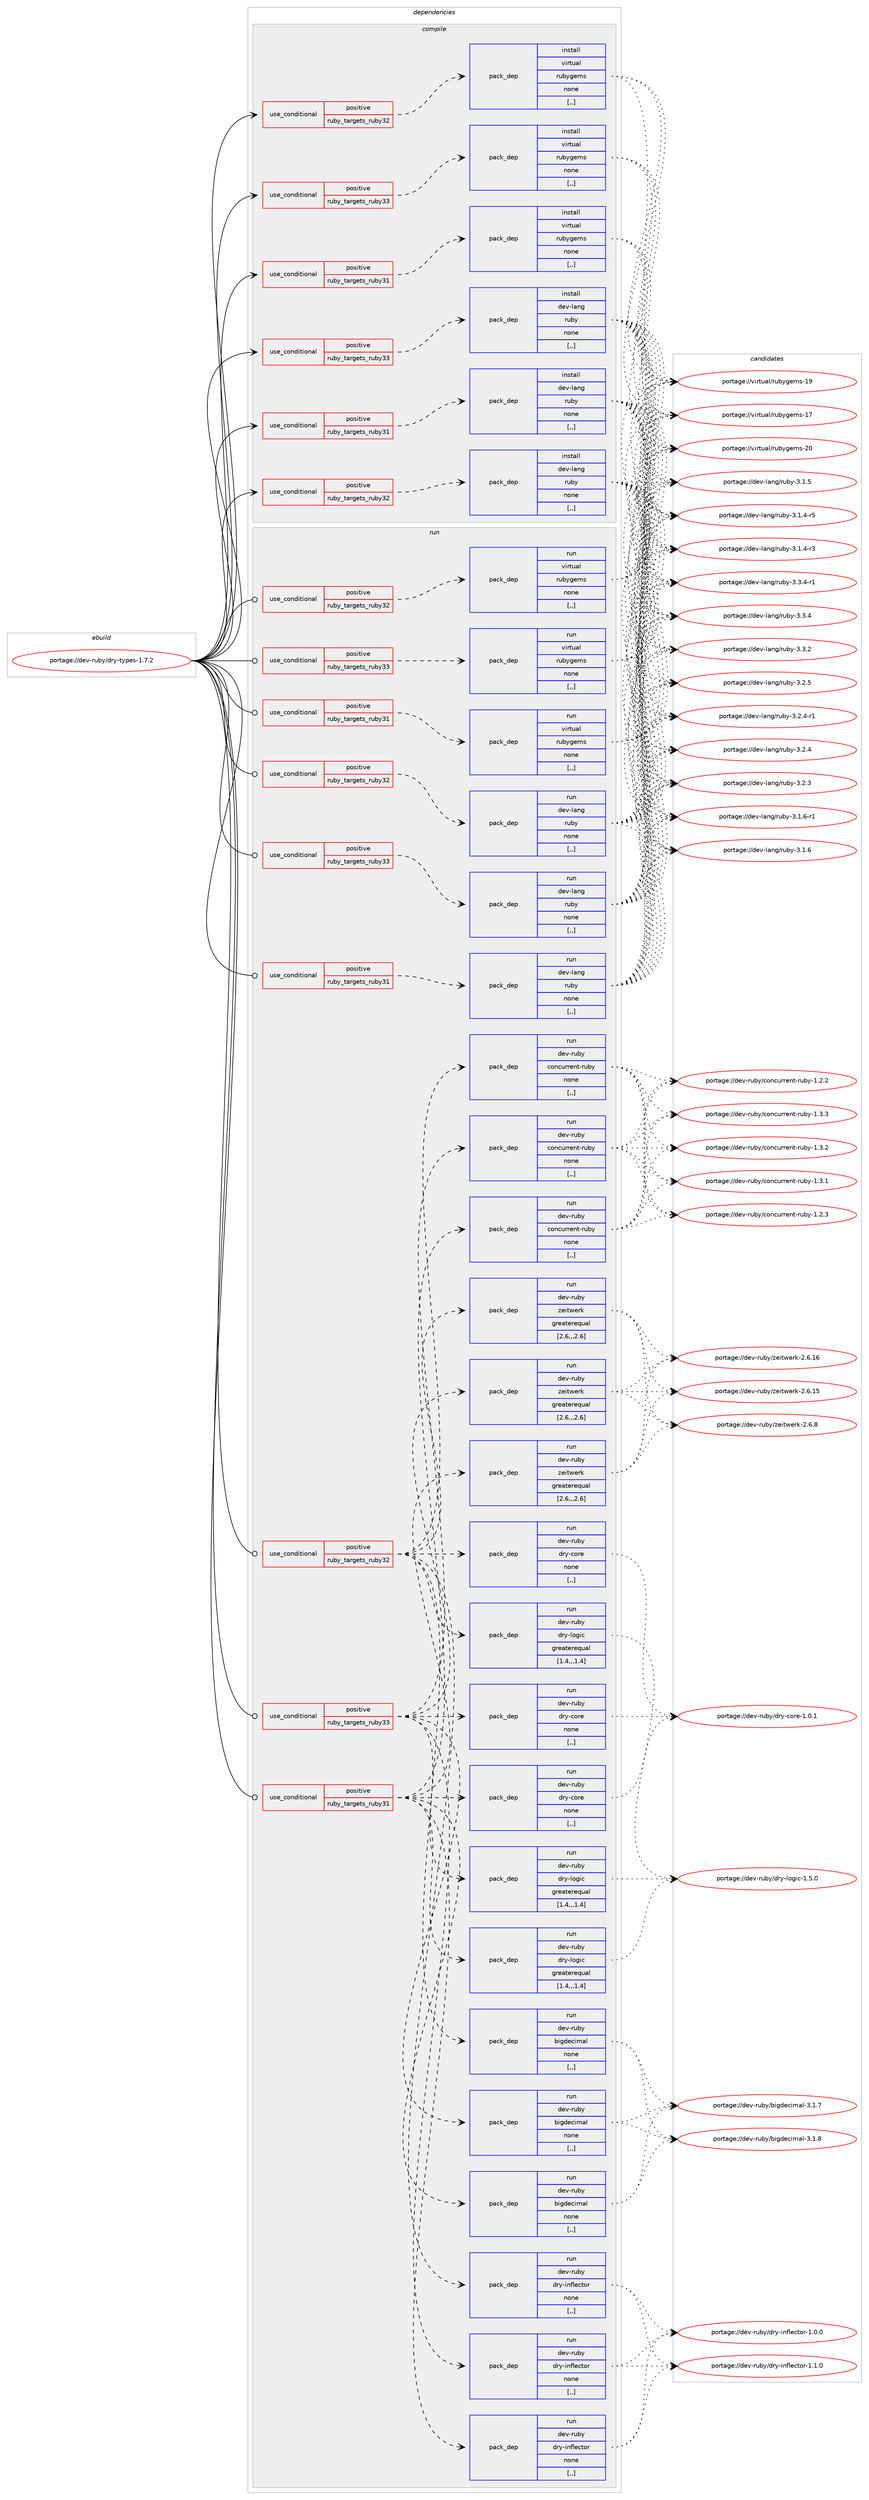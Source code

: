 digraph prolog {

# *************
# Graph options
# *************

newrank=true;
concentrate=true;
compound=true;
graph [rankdir=LR,fontname=Helvetica,fontsize=10,ranksep=1.5];#, ranksep=2.5, nodesep=0.2];
edge  [arrowhead=vee];
node  [fontname=Helvetica,fontsize=10];

# **********
# The ebuild
# **********

subgraph cluster_leftcol {
color=gray;
label=<<i>ebuild</i>>;
id [label="portage://dev-ruby/dry-types-1.7.2", color=red, width=4, href="../dev-ruby/dry-types-1.7.2.svg"];
}

# ****************
# The dependencies
# ****************

subgraph cluster_midcol {
color=gray;
label=<<i>dependencies</i>>;
subgraph cluster_compile {
fillcolor="#eeeeee";
style=filled;
label=<<i>compile</i>>;
subgraph cond46933 {
dependency182001 [label=<<TABLE BORDER="0" CELLBORDER="1" CELLSPACING="0" CELLPADDING="4"><TR><TD ROWSPAN="3" CELLPADDING="10">use_conditional</TD></TR><TR><TD>positive</TD></TR><TR><TD>ruby_targets_ruby31</TD></TR></TABLE>>, shape=none, color=red];
subgraph pack133771 {
dependency182002 [label=<<TABLE BORDER="0" CELLBORDER="1" CELLSPACING="0" CELLPADDING="4" WIDTH="220"><TR><TD ROWSPAN="6" CELLPADDING="30">pack_dep</TD></TR><TR><TD WIDTH="110">install</TD></TR><TR><TD>dev-lang</TD></TR><TR><TD>ruby</TD></TR><TR><TD>none</TD></TR><TR><TD>[,,]</TD></TR></TABLE>>, shape=none, color=blue];
}
dependency182001:e -> dependency182002:w [weight=20,style="dashed",arrowhead="vee"];
}
id:e -> dependency182001:w [weight=20,style="solid",arrowhead="vee"];
subgraph cond46934 {
dependency182003 [label=<<TABLE BORDER="0" CELLBORDER="1" CELLSPACING="0" CELLPADDING="4"><TR><TD ROWSPAN="3" CELLPADDING="10">use_conditional</TD></TR><TR><TD>positive</TD></TR><TR><TD>ruby_targets_ruby31</TD></TR></TABLE>>, shape=none, color=red];
subgraph pack133772 {
dependency182004 [label=<<TABLE BORDER="0" CELLBORDER="1" CELLSPACING="0" CELLPADDING="4" WIDTH="220"><TR><TD ROWSPAN="6" CELLPADDING="30">pack_dep</TD></TR><TR><TD WIDTH="110">install</TD></TR><TR><TD>virtual</TD></TR><TR><TD>rubygems</TD></TR><TR><TD>none</TD></TR><TR><TD>[,,]</TD></TR></TABLE>>, shape=none, color=blue];
}
dependency182003:e -> dependency182004:w [weight=20,style="dashed",arrowhead="vee"];
}
id:e -> dependency182003:w [weight=20,style="solid",arrowhead="vee"];
subgraph cond46935 {
dependency182005 [label=<<TABLE BORDER="0" CELLBORDER="1" CELLSPACING="0" CELLPADDING="4"><TR><TD ROWSPAN="3" CELLPADDING="10">use_conditional</TD></TR><TR><TD>positive</TD></TR><TR><TD>ruby_targets_ruby32</TD></TR></TABLE>>, shape=none, color=red];
subgraph pack133773 {
dependency182006 [label=<<TABLE BORDER="0" CELLBORDER="1" CELLSPACING="0" CELLPADDING="4" WIDTH="220"><TR><TD ROWSPAN="6" CELLPADDING="30">pack_dep</TD></TR><TR><TD WIDTH="110">install</TD></TR><TR><TD>dev-lang</TD></TR><TR><TD>ruby</TD></TR><TR><TD>none</TD></TR><TR><TD>[,,]</TD></TR></TABLE>>, shape=none, color=blue];
}
dependency182005:e -> dependency182006:w [weight=20,style="dashed",arrowhead="vee"];
}
id:e -> dependency182005:w [weight=20,style="solid",arrowhead="vee"];
subgraph cond46936 {
dependency182007 [label=<<TABLE BORDER="0" CELLBORDER="1" CELLSPACING="0" CELLPADDING="4"><TR><TD ROWSPAN="3" CELLPADDING="10">use_conditional</TD></TR><TR><TD>positive</TD></TR><TR><TD>ruby_targets_ruby32</TD></TR></TABLE>>, shape=none, color=red];
subgraph pack133774 {
dependency182008 [label=<<TABLE BORDER="0" CELLBORDER="1" CELLSPACING="0" CELLPADDING="4" WIDTH="220"><TR><TD ROWSPAN="6" CELLPADDING="30">pack_dep</TD></TR><TR><TD WIDTH="110">install</TD></TR><TR><TD>virtual</TD></TR><TR><TD>rubygems</TD></TR><TR><TD>none</TD></TR><TR><TD>[,,]</TD></TR></TABLE>>, shape=none, color=blue];
}
dependency182007:e -> dependency182008:w [weight=20,style="dashed",arrowhead="vee"];
}
id:e -> dependency182007:w [weight=20,style="solid",arrowhead="vee"];
subgraph cond46937 {
dependency182009 [label=<<TABLE BORDER="0" CELLBORDER="1" CELLSPACING="0" CELLPADDING="4"><TR><TD ROWSPAN="3" CELLPADDING="10">use_conditional</TD></TR><TR><TD>positive</TD></TR><TR><TD>ruby_targets_ruby33</TD></TR></TABLE>>, shape=none, color=red];
subgraph pack133775 {
dependency182010 [label=<<TABLE BORDER="0" CELLBORDER="1" CELLSPACING="0" CELLPADDING="4" WIDTH="220"><TR><TD ROWSPAN="6" CELLPADDING="30">pack_dep</TD></TR><TR><TD WIDTH="110">install</TD></TR><TR><TD>dev-lang</TD></TR><TR><TD>ruby</TD></TR><TR><TD>none</TD></TR><TR><TD>[,,]</TD></TR></TABLE>>, shape=none, color=blue];
}
dependency182009:e -> dependency182010:w [weight=20,style="dashed",arrowhead="vee"];
}
id:e -> dependency182009:w [weight=20,style="solid",arrowhead="vee"];
subgraph cond46938 {
dependency182011 [label=<<TABLE BORDER="0" CELLBORDER="1" CELLSPACING="0" CELLPADDING="4"><TR><TD ROWSPAN="3" CELLPADDING="10">use_conditional</TD></TR><TR><TD>positive</TD></TR><TR><TD>ruby_targets_ruby33</TD></TR></TABLE>>, shape=none, color=red];
subgraph pack133776 {
dependency182012 [label=<<TABLE BORDER="0" CELLBORDER="1" CELLSPACING="0" CELLPADDING="4" WIDTH="220"><TR><TD ROWSPAN="6" CELLPADDING="30">pack_dep</TD></TR><TR><TD WIDTH="110">install</TD></TR><TR><TD>virtual</TD></TR><TR><TD>rubygems</TD></TR><TR><TD>none</TD></TR><TR><TD>[,,]</TD></TR></TABLE>>, shape=none, color=blue];
}
dependency182011:e -> dependency182012:w [weight=20,style="dashed",arrowhead="vee"];
}
id:e -> dependency182011:w [weight=20,style="solid",arrowhead="vee"];
}
subgraph cluster_compileandrun {
fillcolor="#eeeeee";
style=filled;
label=<<i>compile and run</i>>;
}
subgraph cluster_run {
fillcolor="#eeeeee";
style=filled;
label=<<i>run</i>>;
subgraph cond46939 {
dependency182013 [label=<<TABLE BORDER="0" CELLBORDER="1" CELLSPACING="0" CELLPADDING="4"><TR><TD ROWSPAN="3" CELLPADDING="10">use_conditional</TD></TR><TR><TD>positive</TD></TR><TR><TD>ruby_targets_ruby31</TD></TR></TABLE>>, shape=none, color=red];
subgraph pack133777 {
dependency182014 [label=<<TABLE BORDER="0" CELLBORDER="1" CELLSPACING="0" CELLPADDING="4" WIDTH="220"><TR><TD ROWSPAN="6" CELLPADDING="30">pack_dep</TD></TR><TR><TD WIDTH="110">run</TD></TR><TR><TD>dev-lang</TD></TR><TR><TD>ruby</TD></TR><TR><TD>none</TD></TR><TR><TD>[,,]</TD></TR></TABLE>>, shape=none, color=blue];
}
dependency182013:e -> dependency182014:w [weight=20,style="dashed",arrowhead="vee"];
}
id:e -> dependency182013:w [weight=20,style="solid",arrowhead="odot"];
subgraph cond46940 {
dependency182015 [label=<<TABLE BORDER="0" CELLBORDER="1" CELLSPACING="0" CELLPADDING="4"><TR><TD ROWSPAN="3" CELLPADDING="10">use_conditional</TD></TR><TR><TD>positive</TD></TR><TR><TD>ruby_targets_ruby31</TD></TR></TABLE>>, shape=none, color=red];
subgraph pack133778 {
dependency182016 [label=<<TABLE BORDER="0" CELLBORDER="1" CELLSPACING="0" CELLPADDING="4" WIDTH="220"><TR><TD ROWSPAN="6" CELLPADDING="30">pack_dep</TD></TR><TR><TD WIDTH="110">run</TD></TR><TR><TD>dev-ruby</TD></TR><TR><TD>bigdecimal</TD></TR><TR><TD>none</TD></TR><TR><TD>[,,]</TD></TR></TABLE>>, shape=none, color=blue];
}
dependency182015:e -> dependency182016:w [weight=20,style="dashed",arrowhead="vee"];
subgraph pack133779 {
dependency182017 [label=<<TABLE BORDER="0" CELLBORDER="1" CELLSPACING="0" CELLPADDING="4" WIDTH="220"><TR><TD ROWSPAN="6" CELLPADDING="30">pack_dep</TD></TR><TR><TD WIDTH="110">run</TD></TR><TR><TD>dev-ruby</TD></TR><TR><TD>concurrent-ruby</TD></TR><TR><TD>none</TD></TR><TR><TD>[,,]</TD></TR></TABLE>>, shape=none, color=blue];
}
dependency182015:e -> dependency182017:w [weight=20,style="dashed",arrowhead="vee"];
subgraph pack133780 {
dependency182018 [label=<<TABLE BORDER="0" CELLBORDER="1" CELLSPACING="0" CELLPADDING="4" WIDTH="220"><TR><TD ROWSPAN="6" CELLPADDING="30">pack_dep</TD></TR><TR><TD WIDTH="110">run</TD></TR><TR><TD>dev-ruby</TD></TR><TR><TD>dry-core</TD></TR><TR><TD>none</TD></TR><TR><TD>[,,]</TD></TR></TABLE>>, shape=none, color=blue];
}
dependency182015:e -> dependency182018:w [weight=20,style="dashed",arrowhead="vee"];
subgraph pack133781 {
dependency182019 [label=<<TABLE BORDER="0" CELLBORDER="1" CELLSPACING="0" CELLPADDING="4" WIDTH="220"><TR><TD ROWSPAN="6" CELLPADDING="30">pack_dep</TD></TR><TR><TD WIDTH="110">run</TD></TR><TR><TD>dev-ruby</TD></TR><TR><TD>dry-inflector</TD></TR><TR><TD>none</TD></TR><TR><TD>[,,]</TD></TR></TABLE>>, shape=none, color=blue];
}
dependency182015:e -> dependency182019:w [weight=20,style="dashed",arrowhead="vee"];
subgraph pack133782 {
dependency182020 [label=<<TABLE BORDER="0" CELLBORDER="1" CELLSPACING="0" CELLPADDING="4" WIDTH="220"><TR><TD ROWSPAN="6" CELLPADDING="30">pack_dep</TD></TR><TR><TD WIDTH="110">run</TD></TR><TR><TD>dev-ruby</TD></TR><TR><TD>dry-logic</TD></TR><TR><TD>greaterequal</TD></TR><TR><TD>[1.4,,,1.4]</TD></TR></TABLE>>, shape=none, color=blue];
}
dependency182015:e -> dependency182020:w [weight=20,style="dashed",arrowhead="vee"];
subgraph pack133783 {
dependency182021 [label=<<TABLE BORDER="0" CELLBORDER="1" CELLSPACING="0" CELLPADDING="4" WIDTH="220"><TR><TD ROWSPAN="6" CELLPADDING="30">pack_dep</TD></TR><TR><TD WIDTH="110">run</TD></TR><TR><TD>dev-ruby</TD></TR><TR><TD>zeitwerk</TD></TR><TR><TD>greaterequal</TD></TR><TR><TD>[2.6,,,2.6]</TD></TR></TABLE>>, shape=none, color=blue];
}
dependency182015:e -> dependency182021:w [weight=20,style="dashed",arrowhead="vee"];
}
id:e -> dependency182015:w [weight=20,style="solid",arrowhead="odot"];
subgraph cond46941 {
dependency182022 [label=<<TABLE BORDER="0" CELLBORDER="1" CELLSPACING="0" CELLPADDING="4"><TR><TD ROWSPAN="3" CELLPADDING="10">use_conditional</TD></TR><TR><TD>positive</TD></TR><TR><TD>ruby_targets_ruby31</TD></TR></TABLE>>, shape=none, color=red];
subgraph pack133784 {
dependency182023 [label=<<TABLE BORDER="0" CELLBORDER="1" CELLSPACING="0" CELLPADDING="4" WIDTH="220"><TR><TD ROWSPAN="6" CELLPADDING="30">pack_dep</TD></TR><TR><TD WIDTH="110">run</TD></TR><TR><TD>virtual</TD></TR><TR><TD>rubygems</TD></TR><TR><TD>none</TD></TR><TR><TD>[,,]</TD></TR></TABLE>>, shape=none, color=blue];
}
dependency182022:e -> dependency182023:w [weight=20,style="dashed",arrowhead="vee"];
}
id:e -> dependency182022:w [weight=20,style="solid",arrowhead="odot"];
subgraph cond46942 {
dependency182024 [label=<<TABLE BORDER="0" CELLBORDER="1" CELLSPACING="0" CELLPADDING="4"><TR><TD ROWSPAN="3" CELLPADDING="10">use_conditional</TD></TR><TR><TD>positive</TD></TR><TR><TD>ruby_targets_ruby32</TD></TR></TABLE>>, shape=none, color=red];
subgraph pack133785 {
dependency182025 [label=<<TABLE BORDER="0" CELLBORDER="1" CELLSPACING="0" CELLPADDING="4" WIDTH="220"><TR><TD ROWSPAN="6" CELLPADDING="30">pack_dep</TD></TR><TR><TD WIDTH="110">run</TD></TR><TR><TD>dev-lang</TD></TR><TR><TD>ruby</TD></TR><TR><TD>none</TD></TR><TR><TD>[,,]</TD></TR></TABLE>>, shape=none, color=blue];
}
dependency182024:e -> dependency182025:w [weight=20,style="dashed",arrowhead="vee"];
}
id:e -> dependency182024:w [weight=20,style="solid",arrowhead="odot"];
subgraph cond46943 {
dependency182026 [label=<<TABLE BORDER="0" CELLBORDER="1" CELLSPACING="0" CELLPADDING="4"><TR><TD ROWSPAN="3" CELLPADDING="10">use_conditional</TD></TR><TR><TD>positive</TD></TR><TR><TD>ruby_targets_ruby32</TD></TR></TABLE>>, shape=none, color=red];
subgraph pack133786 {
dependency182027 [label=<<TABLE BORDER="0" CELLBORDER="1" CELLSPACING="0" CELLPADDING="4" WIDTH="220"><TR><TD ROWSPAN="6" CELLPADDING="30">pack_dep</TD></TR><TR><TD WIDTH="110">run</TD></TR><TR><TD>dev-ruby</TD></TR><TR><TD>bigdecimal</TD></TR><TR><TD>none</TD></TR><TR><TD>[,,]</TD></TR></TABLE>>, shape=none, color=blue];
}
dependency182026:e -> dependency182027:w [weight=20,style="dashed",arrowhead="vee"];
subgraph pack133787 {
dependency182028 [label=<<TABLE BORDER="0" CELLBORDER="1" CELLSPACING="0" CELLPADDING="4" WIDTH="220"><TR><TD ROWSPAN="6" CELLPADDING="30">pack_dep</TD></TR><TR><TD WIDTH="110">run</TD></TR><TR><TD>dev-ruby</TD></TR><TR><TD>concurrent-ruby</TD></TR><TR><TD>none</TD></TR><TR><TD>[,,]</TD></TR></TABLE>>, shape=none, color=blue];
}
dependency182026:e -> dependency182028:w [weight=20,style="dashed",arrowhead="vee"];
subgraph pack133788 {
dependency182029 [label=<<TABLE BORDER="0" CELLBORDER="1" CELLSPACING="0" CELLPADDING="4" WIDTH="220"><TR><TD ROWSPAN="6" CELLPADDING="30">pack_dep</TD></TR><TR><TD WIDTH="110">run</TD></TR><TR><TD>dev-ruby</TD></TR><TR><TD>dry-core</TD></TR><TR><TD>none</TD></TR><TR><TD>[,,]</TD></TR></TABLE>>, shape=none, color=blue];
}
dependency182026:e -> dependency182029:w [weight=20,style="dashed",arrowhead="vee"];
subgraph pack133789 {
dependency182030 [label=<<TABLE BORDER="0" CELLBORDER="1" CELLSPACING="0" CELLPADDING="4" WIDTH="220"><TR><TD ROWSPAN="6" CELLPADDING="30">pack_dep</TD></TR><TR><TD WIDTH="110">run</TD></TR><TR><TD>dev-ruby</TD></TR><TR><TD>dry-inflector</TD></TR><TR><TD>none</TD></TR><TR><TD>[,,]</TD></TR></TABLE>>, shape=none, color=blue];
}
dependency182026:e -> dependency182030:w [weight=20,style="dashed",arrowhead="vee"];
subgraph pack133790 {
dependency182031 [label=<<TABLE BORDER="0" CELLBORDER="1" CELLSPACING="0" CELLPADDING="4" WIDTH="220"><TR><TD ROWSPAN="6" CELLPADDING="30">pack_dep</TD></TR><TR><TD WIDTH="110">run</TD></TR><TR><TD>dev-ruby</TD></TR><TR><TD>dry-logic</TD></TR><TR><TD>greaterequal</TD></TR><TR><TD>[1.4,,,1.4]</TD></TR></TABLE>>, shape=none, color=blue];
}
dependency182026:e -> dependency182031:w [weight=20,style="dashed",arrowhead="vee"];
subgraph pack133791 {
dependency182032 [label=<<TABLE BORDER="0" CELLBORDER="1" CELLSPACING="0" CELLPADDING="4" WIDTH="220"><TR><TD ROWSPAN="6" CELLPADDING="30">pack_dep</TD></TR><TR><TD WIDTH="110">run</TD></TR><TR><TD>dev-ruby</TD></TR><TR><TD>zeitwerk</TD></TR><TR><TD>greaterequal</TD></TR><TR><TD>[2.6,,,2.6]</TD></TR></TABLE>>, shape=none, color=blue];
}
dependency182026:e -> dependency182032:w [weight=20,style="dashed",arrowhead="vee"];
}
id:e -> dependency182026:w [weight=20,style="solid",arrowhead="odot"];
subgraph cond46944 {
dependency182033 [label=<<TABLE BORDER="0" CELLBORDER="1" CELLSPACING="0" CELLPADDING="4"><TR><TD ROWSPAN="3" CELLPADDING="10">use_conditional</TD></TR><TR><TD>positive</TD></TR><TR><TD>ruby_targets_ruby32</TD></TR></TABLE>>, shape=none, color=red];
subgraph pack133792 {
dependency182034 [label=<<TABLE BORDER="0" CELLBORDER="1" CELLSPACING="0" CELLPADDING="4" WIDTH="220"><TR><TD ROWSPAN="6" CELLPADDING="30">pack_dep</TD></TR><TR><TD WIDTH="110">run</TD></TR><TR><TD>virtual</TD></TR><TR><TD>rubygems</TD></TR><TR><TD>none</TD></TR><TR><TD>[,,]</TD></TR></TABLE>>, shape=none, color=blue];
}
dependency182033:e -> dependency182034:w [weight=20,style="dashed",arrowhead="vee"];
}
id:e -> dependency182033:w [weight=20,style="solid",arrowhead="odot"];
subgraph cond46945 {
dependency182035 [label=<<TABLE BORDER="0" CELLBORDER="1" CELLSPACING="0" CELLPADDING="4"><TR><TD ROWSPAN="3" CELLPADDING="10">use_conditional</TD></TR><TR><TD>positive</TD></TR><TR><TD>ruby_targets_ruby33</TD></TR></TABLE>>, shape=none, color=red];
subgraph pack133793 {
dependency182036 [label=<<TABLE BORDER="0" CELLBORDER="1" CELLSPACING="0" CELLPADDING="4" WIDTH="220"><TR><TD ROWSPAN="6" CELLPADDING="30">pack_dep</TD></TR><TR><TD WIDTH="110">run</TD></TR><TR><TD>dev-lang</TD></TR><TR><TD>ruby</TD></TR><TR><TD>none</TD></TR><TR><TD>[,,]</TD></TR></TABLE>>, shape=none, color=blue];
}
dependency182035:e -> dependency182036:w [weight=20,style="dashed",arrowhead="vee"];
}
id:e -> dependency182035:w [weight=20,style="solid",arrowhead="odot"];
subgraph cond46946 {
dependency182037 [label=<<TABLE BORDER="0" CELLBORDER="1" CELLSPACING="0" CELLPADDING="4"><TR><TD ROWSPAN="3" CELLPADDING="10">use_conditional</TD></TR><TR><TD>positive</TD></TR><TR><TD>ruby_targets_ruby33</TD></TR></TABLE>>, shape=none, color=red];
subgraph pack133794 {
dependency182038 [label=<<TABLE BORDER="0" CELLBORDER="1" CELLSPACING="0" CELLPADDING="4" WIDTH="220"><TR><TD ROWSPAN="6" CELLPADDING="30">pack_dep</TD></TR><TR><TD WIDTH="110">run</TD></TR><TR><TD>dev-ruby</TD></TR><TR><TD>bigdecimal</TD></TR><TR><TD>none</TD></TR><TR><TD>[,,]</TD></TR></TABLE>>, shape=none, color=blue];
}
dependency182037:e -> dependency182038:w [weight=20,style="dashed",arrowhead="vee"];
subgraph pack133795 {
dependency182039 [label=<<TABLE BORDER="0" CELLBORDER="1" CELLSPACING="0" CELLPADDING="4" WIDTH="220"><TR><TD ROWSPAN="6" CELLPADDING="30">pack_dep</TD></TR><TR><TD WIDTH="110">run</TD></TR><TR><TD>dev-ruby</TD></TR><TR><TD>concurrent-ruby</TD></TR><TR><TD>none</TD></TR><TR><TD>[,,]</TD></TR></TABLE>>, shape=none, color=blue];
}
dependency182037:e -> dependency182039:w [weight=20,style="dashed",arrowhead="vee"];
subgraph pack133796 {
dependency182040 [label=<<TABLE BORDER="0" CELLBORDER="1" CELLSPACING="0" CELLPADDING="4" WIDTH="220"><TR><TD ROWSPAN="6" CELLPADDING="30">pack_dep</TD></TR><TR><TD WIDTH="110">run</TD></TR><TR><TD>dev-ruby</TD></TR><TR><TD>dry-core</TD></TR><TR><TD>none</TD></TR><TR><TD>[,,]</TD></TR></TABLE>>, shape=none, color=blue];
}
dependency182037:e -> dependency182040:w [weight=20,style="dashed",arrowhead="vee"];
subgraph pack133797 {
dependency182041 [label=<<TABLE BORDER="0" CELLBORDER="1" CELLSPACING="0" CELLPADDING="4" WIDTH="220"><TR><TD ROWSPAN="6" CELLPADDING="30">pack_dep</TD></TR><TR><TD WIDTH="110">run</TD></TR><TR><TD>dev-ruby</TD></TR><TR><TD>dry-inflector</TD></TR><TR><TD>none</TD></TR><TR><TD>[,,]</TD></TR></TABLE>>, shape=none, color=blue];
}
dependency182037:e -> dependency182041:w [weight=20,style="dashed",arrowhead="vee"];
subgraph pack133798 {
dependency182042 [label=<<TABLE BORDER="0" CELLBORDER="1" CELLSPACING="0" CELLPADDING="4" WIDTH="220"><TR><TD ROWSPAN="6" CELLPADDING="30">pack_dep</TD></TR><TR><TD WIDTH="110">run</TD></TR><TR><TD>dev-ruby</TD></TR><TR><TD>dry-logic</TD></TR><TR><TD>greaterequal</TD></TR><TR><TD>[1.4,,,1.4]</TD></TR></TABLE>>, shape=none, color=blue];
}
dependency182037:e -> dependency182042:w [weight=20,style="dashed",arrowhead="vee"];
subgraph pack133799 {
dependency182043 [label=<<TABLE BORDER="0" CELLBORDER="1" CELLSPACING="0" CELLPADDING="4" WIDTH="220"><TR><TD ROWSPAN="6" CELLPADDING="30">pack_dep</TD></TR><TR><TD WIDTH="110">run</TD></TR><TR><TD>dev-ruby</TD></TR><TR><TD>zeitwerk</TD></TR><TR><TD>greaterequal</TD></TR><TR><TD>[2.6,,,2.6]</TD></TR></TABLE>>, shape=none, color=blue];
}
dependency182037:e -> dependency182043:w [weight=20,style="dashed",arrowhead="vee"];
}
id:e -> dependency182037:w [weight=20,style="solid",arrowhead="odot"];
subgraph cond46947 {
dependency182044 [label=<<TABLE BORDER="0" CELLBORDER="1" CELLSPACING="0" CELLPADDING="4"><TR><TD ROWSPAN="3" CELLPADDING="10">use_conditional</TD></TR><TR><TD>positive</TD></TR><TR><TD>ruby_targets_ruby33</TD></TR></TABLE>>, shape=none, color=red];
subgraph pack133800 {
dependency182045 [label=<<TABLE BORDER="0" CELLBORDER="1" CELLSPACING="0" CELLPADDING="4" WIDTH="220"><TR><TD ROWSPAN="6" CELLPADDING="30">pack_dep</TD></TR><TR><TD WIDTH="110">run</TD></TR><TR><TD>virtual</TD></TR><TR><TD>rubygems</TD></TR><TR><TD>none</TD></TR><TR><TD>[,,]</TD></TR></TABLE>>, shape=none, color=blue];
}
dependency182044:e -> dependency182045:w [weight=20,style="dashed",arrowhead="vee"];
}
id:e -> dependency182044:w [weight=20,style="solid",arrowhead="odot"];
}
}

# **************
# The candidates
# **************

subgraph cluster_choices {
rank=same;
color=gray;
label=<<i>candidates</i>>;

subgraph choice133771 {
color=black;
nodesep=1;
choice100101118451089711010347114117981214551465146524511449 [label="portage://dev-lang/ruby-3.3.4-r1", color=red, width=4,href="../dev-lang/ruby-3.3.4-r1.svg"];
choice10010111845108971101034711411798121455146514652 [label="portage://dev-lang/ruby-3.3.4", color=red, width=4,href="../dev-lang/ruby-3.3.4.svg"];
choice10010111845108971101034711411798121455146514650 [label="portage://dev-lang/ruby-3.3.2", color=red, width=4,href="../dev-lang/ruby-3.3.2.svg"];
choice10010111845108971101034711411798121455146504653 [label="portage://dev-lang/ruby-3.2.5", color=red, width=4,href="../dev-lang/ruby-3.2.5.svg"];
choice100101118451089711010347114117981214551465046524511449 [label="portage://dev-lang/ruby-3.2.4-r1", color=red, width=4,href="../dev-lang/ruby-3.2.4-r1.svg"];
choice10010111845108971101034711411798121455146504652 [label="portage://dev-lang/ruby-3.2.4", color=red, width=4,href="../dev-lang/ruby-3.2.4.svg"];
choice10010111845108971101034711411798121455146504651 [label="portage://dev-lang/ruby-3.2.3", color=red, width=4,href="../dev-lang/ruby-3.2.3.svg"];
choice100101118451089711010347114117981214551464946544511449 [label="portage://dev-lang/ruby-3.1.6-r1", color=red, width=4,href="../dev-lang/ruby-3.1.6-r1.svg"];
choice10010111845108971101034711411798121455146494654 [label="portage://dev-lang/ruby-3.1.6", color=red, width=4,href="../dev-lang/ruby-3.1.6.svg"];
choice10010111845108971101034711411798121455146494653 [label="portage://dev-lang/ruby-3.1.5", color=red, width=4,href="../dev-lang/ruby-3.1.5.svg"];
choice100101118451089711010347114117981214551464946524511453 [label="portage://dev-lang/ruby-3.1.4-r5", color=red, width=4,href="../dev-lang/ruby-3.1.4-r5.svg"];
choice100101118451089711010347114117981214551464946524511451 [label="portage://dev-lang/ruby-3.1.4-r3", color=red, width=4,href="../dev-lang/ruby-3.1.4-r3.svg"];
dependency182002:e -> choice100101118451089711010347114117981214551465146524511449:w [style=dotted,weight="100"];
dependency182002:e -> choice10010111845108971101034711411798121455146514652:w [style=dotted,weight="100"];
dependency182002:e -> choice10010111845108971101034711411798121455146514650:w [style=dotted,weight="100"];
dependency182002:e -> choice10010111845108971101034711411798121455146504653:w [style=dotted,weight="100"];
dependency182002:e -> choice100101118451089711010347114117981214551465046524511449:w [style=dotted,weight="100"];
dependency182002:e -> choice10010111845108971101034711411798121455146504652:w [style=dotted,weight="100"];
dependency182002:e -> choice10010111845108971101034711411798121455146504651:w [style=dotted,weight="100"];
dependency182002:e -> choice100101118451089711010347114117981214551464946544511449:w [style=dotted,weight="100"];
dependency182002:e -> choice10010111845108971101034711411798121455146494654:w [style=dotted,weight="100"];
dependency182002:e -> choice10010111845108971101034711411798121455146494653:w [style=dotted,weight="100"];
dependency182002:e -> choice100101118451089711010347114117981214551464946524511453:w [style=dotted,weight="100"];
dependency182002:e -> choice100101118451089711010347114117981214551464946524511451:w [style=dotted,weight="100"];
}
subgraph choice133772 {
color=black;
nodesep=1;
choice118105114116117971084711411798121103101109115455048 [label="portage://virtual/rubygems-20", color=red, width=4,href="../virtual/rubygems-20.svg"];
choice118105114116117971084711411798121103101109115454957 [label="portage://virtual/rubygems-19", color=red, width=4,href="../virtual/rubygems-19.svg"];
choice118105114116117971084711411798121103101109115454955 [label="portage://virtual/rubygems-17", color=red, width=4,href="../virtual/rubygems-17.svg"];
dependency182004:e -> choice118105114116117971084711411798121103101109115455048:w [style=dotted,weight="100"];
dependency182004:e -> choice118105114116117971084711411798121103101109115454957:w [style=dotted,weight="100"];
dependency182004:e -> choice118105114116117971084711411798121103101109115454955:w [style=dotted,weight="100"];
}
subgraph choice133773 {
color=black;
nodesep=1;
choice100101118451089711010347114117981214551465146524511449 [label="portage://dev-lang/ruby-3.3.4-r1", color=red, width=4,href="../dev-lang/ruby-3.3.4-r1.svg"];
choice10010111845108971101034711411798121455146514652 [label="portage://dev-lang/ruby-3.3.4", color=red, width=4,href="../dev-lang/ruby-3.3.4.svg"];
choice10010111845108971101034711411798121455146514650 [label="portage://dev-lang/ruby-3.3.2", color=red, width=4,href="../dev-lang/ruby-3.3.2.svg"];
choice10010111845108971101034711411798121455146504653 [label="portage://dev-lang/ruby-3.2.5", color=red, width=4,href="../dev-lang/ruby-3.2.5.svg"];
choice100101118451089711010347114117981214551465046524511449 [label="portage://dev-lang/ruby-3.2.4-r1", color=red, width=4,href="../dev-lang/ruby-3.2.4-r1.svg"];
choice10010111845108971101034711411798121455146504652 [label="portage://dev-lang/ruby-3.2.4", color=red, width=4,href="../dev-lang/ruby-3.2.4.svg"];
choice10010111845108971101034711411798121455146504651 [label="portage://dev-lang/ruby-3.2.3", color=red, width=4,href="../dev-lang/ruby-3.2.3.svg"];
choice100101118451089711010347114117981214551464946544511449 [label="portage://dev-lang/ruby-3.1.6-r1", color=red, width=4,href="../dev-lang/ruby-3.1.6-r1.svg"];
choice10010111845108971101034711411798121455146494654 [label="portage://dev-lang/ruby-3.1.6", color=red, width=4,href="../dev-lang/ruby-3.1.6.svg"];
choice10010111845108971101034711411798121455146494653 [label="portage://dev-lang/ruby-3.1.5", color=red, width=4,href="../dev-lang/ruby-3.1.5.svg"];
choice100101118451089711010347114117981214551464946524511453 [label="portage://dev-lang/ruby-3.1.4-r5", color=red, width=4,href="../dev-lang/ruby-3.1.4-r5.svg"];
choice100101118451089711010347114117981214551464946524511451 [label="portage://dev-lang/ruby-3.1.4-r3", color=red, width=4,href="../dev-lang/ruby-3.1.4-r3.svg"];
dependency182006:e -> choice100101118451089711010347114117981214551465146524511449:w [style=dotted,weight="100"];
dependency182006:e -> choice10010111845108971101034711411798121455146514652:w [style=dotted,weight="100"];
dependency182006:e -> choice10010111845108971101034711411798121455146514650:w [style=dotted,weight="100"];
dependency182006:e -> choice10010111845108971101034711411798121455146504653:w [style=dotted,weight="100"];
dependency182006:e -> choice100101118451089711010347114117981214551465046524511449:w [style=dotted,weight="100"];
dependency182006:e -> choice10010111845108971101034711411798121455146504652:w [style=dotted,weight="100"];
dependency182006:e -> choice10010111845108971101034711411798121455146504651:w [style=dotted,weight="100"];
dependency182006:e -> choice100101118451089711010347114117981214551464946544511449:w [style=dotted,weight="100"];
dependency182006:e -> choice10010111845108971101034711411798121455146494654:w [style=dotted,weight="100"];
dependency182006:e -> choice10010111845108971101034711411798121455146494653:w [style=dotted,weight="100"];
dependency182006:e -> choice100101118451089711010347114117981214551464946524511453:w [style=dotted,weight="100"];
dependency182006:e -> choice100101118451089711010347114117981214551464946524511451:w [style=dotted,weight="100"];
}
subgraph choice133774 {
color=black;
nodesep=1;
choice118105114116117971084711411798121103101109115455048 [label="portage://virtual/rubygems-20", color=red, width=4,href="../virtual/rubygems-20.svg"];
choice118105114116117971084711411798121103101109115454957 [label="portage://virtual/rubygems-19", color=red, width=4,href="../virtual/rubygems-19.svg"];
choice118105114116117971084711411798121103101109115454955 [label="portage://virtual/rubygems-17", color=red, width=4,href="../virtual/rubygems-17.svg"];
dependency182008:e -> choice118105114116117971084711411798121103101109115455048:w [style=dotted,weight="100"];
dependency182008:e -> choice118105114116117971084711411798121103101109115454957:w [style=dotted,weight="100"];
dependency182008:e -> choice118105114116117971084711411798121103101109115454955:w [style=dotted,weight="100"];
}
subgraph choice133775 {
color=black;
nodesep=1;
choice100101118451089711010347114117981214551465146524511449 [label="portage://dev-lang/ruby-3.3.4-r1", color=red, width=4,href="../dev-lang/ruby-3.3.4-r1.svg"];
choice10010111845108971101034711411798121455146514652 [label="portage://dev-lang/ruby-3.3.4", color=red, width=4,href="../dev-lang/ruby-3.3.4.svg"];
choice10010111845108971101034711411798121455146514650 [label="portage://dev-lang/ruby-3.3.2", color=red, width=4,href="../dev-lang/ruby-3.3.2.svg"];
choice10010111845108971101034711411798121455146504653 [label="portage://dev-lang/ruby-3.2.5", color=red, width=4,href="../dev-lang/ruby-3.2.5.svg"];
choice100101118451089711010347114117981214551465046524511449 [label="portage://dev-lang/ruby-3.2.4-r1", color=red, width=4,href="../dev-lang/ruby-3.2.4-r1.svg"];
choice10010111845108971101034711411798121455146504652 [label="portage://dev-lang/ruby-3.2.4", color=red, width=4,href="../dev-lang/ruby-3.2.4.svg"];
choice10010111845108971101034711411798121455146504651 [label="portage://dev-lang/ruby-3.2.3", color=red, width=4,href="../dev-lang/ruby-3.2.3.svg"];
choice100101118451089711010347114117981214551464946544511449 [label="portage://dev-lang/ruby-3.1.6-r1", color=red, width=4,href="../dev-lang/ruby-3.1.6-r1.svg"];
choice10010111845108971101034711411798121455146494654 [label="portage://dev-lang/ruby-3.1.6", color=red, width=4,href="../dev-lang/ruby-3.1.6.svg"];
choice10010111845108971101034711411798121455146494653 [label="portage://dev-lang/ruby-3.1.5", color=red, width=4,href="../dev-lang/ruby-3.1.5.svg"];
choice100101118451089711010347114117981214551464946524511453 [label="portage://dev-lang/ruby-3.1.4-r5", color=red, width=4,href="../dev-lang/ruby-3.1.4-r5.svg"];
choice100101118451089711010347114117981214551464946524511451 [label="portage://dev-lang/ruby-3.1.4-r3", color=red, width=4,href="../dev-lang/ruby-3.1.4-r3.svg"];
dependency182010:e -> choice100101118451089711010347114117981214551465146524511449:w [style=dotted,weight="100"];
dependency182010:e -> choice10010111845108971101034711411798121455146514652:w [style=dotted,weight="100"];
dependency182010:e -> choice10010111845108971101034711411798121455146514650:w [style=dotted,weight="100"];
dependency182010:e -> choice10010111845108971101034711411798121455146504653:w [style=dotted,weight="100"];
dependency182010:e -> choice100101118451089711010347114117981214551465046524511449:w [style=dotted,weight="100"];
dependency182010:e -> choice10010111845108971101034711411798121455146504652:w [style=dotted,weight="100"];
dependency182010:e -> choice10010111845108971101034711411798121455146504651:w [style=dotted,weight="100"];
dependency182010:e -> choice100101118451089711010347114117981214551464946544511449:w [style=dotted,weight="100"];
dependency182010:e -> choice10010111845108971101034711411798121455146494654:w [style=dotted,weight="100"];
dependency182010:e -> choice10010111845108971101034711411798121455146494653:w [style=dotted,weight="100"];
dependency182010:e -> choice100101118451089711010347114117981214551464946524511453:w [style=dotted,weight="100"];
dependency182010:e -> choice100101118451089711010347114117981214551464946524511451:w [style=dotted,weight="100"];
}
subgraph choice133776 {
color=black;
nodesep=1;
choice118105114116117971084711411798121103101109115455048 [label="portage://virtual/rubygems-20", color=red, width=4,href="../virtual/rubygems-20.svg"];
choice118105114116117971084711411798121103101109115454957 [label="portage://virtual/rubygems-19", color=red, width=4,href="../virtual/rubygems-19.svg"];
choice118105114116117971084711411798121103101109115454955 [label="portage://virtual/rubygems-17", color=red, width=4,href="../virtual/rubygems-17.svg"];
dependency182012:e -> choice118105114116117971084711411798121103101109115455048:w [style=dotted,weight="100"];
dependency182012:e -> choice118105114116117971084711411798121103101109115454957:w [style=dotted,weight="100"];
dependency182012:e -> choice118105114116117971084711411798121103101109115454955:w [style=dotted,weight="100"];
}
subgraph choice133777 {
color=black;
nodesep=1;
choice100101118451089711010347114117981214551465146524511449 [label="portage://dev-lang/ruby-3.3.4-r1", color=red, width=4,href="../dev-lang/ruby-3.3.4-r1.svg"];
choice10010111845108971101034711411798121455146514652 [label="portage://dev-lang/ruby-3.3.4", color=red, width=4,href="../dev-lang/ruby-3.3.4.svg"];
choice10010111845108971101034711411798121455146514650 [label="portage://dev-lang/ruby-3.3.2", color=red, width=4,href="../dev-lang/ruby-3.3.2.svg"];
choice10010111845108971101034711411798121455146504653 [label="portage://dev-lang/ruby-3.2.5", color=red, width=4,href="../dev-lang/ruby-3.2.5.svg"];
choice100101118451089711010347114117981214551465046524511449 [label="portage://dev-lang/ruby-3.2.4-r1", color=red, width=4,href="../dev-lang/ruby-3.2.4-r1.svg"];
choice10010111845108971101034711411798121455146504652 [label="portage://dev-lang/ruby-3.2.4", color=red, width=4,href="../dev-lang/ruby-3.2.4.svg"];
choice10010111845108971101034711411798121455146504651 [label="portage://dev-lang/ruby-3.2.3", color=red, width=4,href="../dev-lang/ruby-3.2.3.svg"];
choice100101118451089711010347114117981214551464946544511449 [label="portage://dev-lang/ruby-3.1.6-r1", color=red, width=4,href="../dev-lang/ruby-3.1.6-r1.svg"];
choice10010111845108971101034711411798121455146494654 [label="portage://dev-lang/ruby-3.1.6", color=red, width=4,href="../dev-lang/ruby-3.1.6.svg"];
choice10010111845108971101034711411798121455146494653 [label="portage://dev-lang/ruby-3.1.5", color=red, width=4,href="../dev-lang/ruby-3.1.5.svg"];
choice100101118451089711010347114117981214551464946524511453 [label="portage://dev-lang/ruby-3.1.4-r5", color=red, width=4,href="../dev-lang/ruby-3.1.4-r5.svg"];
choice100101118451089711010347114117981214551464946524511451 [label="portage://dev-lang/ruby-3.1.4-r3", color=red, width=4,href="../dev-lang/ruby-3.1.4-r3.svg"];
dependency182014:e -> choice100101118451089711010347114117981214551465146524511449:w [style=dotted,weight="100"];
dependency182014:e -> choice10010111845108971101034711411798121455146514652:w [style=dotted,weight="100"];
dependency182014:e -> choice10010111845108971101034711411798121455146514650:w [style=dotted,weight="100"];
dependency182014:e -> choice10010111845108971101034711411798121455146504653:w [style=dotted,weight="100"];
dependency182014:e -> choice100101118451089711010347114117981214551465046524511449:w [style=dotted,weight="100"];
dependency182014:e -> choice10010111845108971101034711411798121455146504652:w [style=dotted,weight="100"];
dependency182014:e -> choice10010111845108971101034711411798121455146504651:w [style=dotted,weight="100"];
dependency182014:e -> choice100101118451089711010347114117981214551464946544511449:w [style=dotted,weight="100"];
dependency182014:e -> choice10010111845108971101034711411798121455146494654:w [style=dotted,weight="100"];
dependency182014:e -> choice10010111845108971101034711411798121455146494653:w [style=dotted,weight="100"];
dependency182014:e -> choice100101118451089711010347114117981214551464946524511453:w [style=dotted,weight="100"];
dependency182014:e -> choice100101118451089711010347114117981214551464946524511451:w [style=dotted,weight="100"];
}
subgraph choice133778 {
color=black;
nodesep=1;
choice100101118451141179812147981051031001019910510997108455146494656 [label="portage://dev-ruby/bigdecimal-3.1.8", color=red, width=4,href="../dev-ruby/bigdecimal-3.1.8.svg"];
choice100101118451141179812147981051031001019910510997108455146494655 [label="portage://dev-ruby/bigdecimal-3.1.7", color=red, width=4,href="../dev-ruby/bigdecimal-3.1.7.svg"];
dependency182016:e -> choice100101118451141179812147981051031001019910510997108455146494656:w [style=dotted,weight="100"];
dependency182016:e -> choice100101118451141179812147981051031001019910510997108455146494655:w [style=dotted,weight="100"];
}
subgraph choice133779 {
color=black;
nodesep=1;
choice10010111845114117981214799111110991171141141011101164511411798121454946514651 [label="portage://dev-ruby/concurrent-ruby-1.3.3", color=red, width=4,href="../dev-ruby/concurrent-ruby-1.3.3.svg"];
choice10010111845114117981214799111110991171141141011101164511411798121454946514650 [label="portage://dev-ruby/concurrent-ruby-1.3.2", color=red, width=4,href="../dev-ruby/concurrent-ruby-1.3.2.svg"];
choice10010111845114117981214799111110991171141141011101164511411798121454946514649 [label="portage://dev-ruby/concurrent-ruby-1.3.1", color=red, width=4,href="../dev-ruby/concurrent-ruby-1.3.1.svg"];
choice10010111845114117981214799111110991171141141011101164511411798121454946504651 [label="portage://dev-ruby/concurrent-ruby-1.2.3", color=red, width=4,href="../dev-ruby/concurrent-ruby-1.2.3.svg"];
choice10010111845114117981214799111110991171141141011101164511411798121454946504650 [label="portage://dev-ruby/concurrent-ruby-1.2.2", color=red, width=4,href="../dev-ruby/concurrent-ruby-1.2.2.svg"];
dependency182017:e -> choice10010111845114117981214799111110991171141141011101164511411798121454946514651:w [style=dotted,weight="100"];
dependency182017:e -> choice10010111845114117981214799111110991171141141011101164511411798121454946514650:w [style=dotted,weight="100"];
dependency182017:e -> choice10010111845114117981214799111110991171141141011101164511411798121454946514649:w [style=dotted,weight="100"];
dependency182017:e -> choice10010111845114117981214799111110991171141141011101164511411798121454946504651:w [style=dotted,weight="100"];
dependency182017:e -> choice10010111845114117981214799111110991171141141011101164511411798121454946504650:w [style=dotted,weight="100"];
}
subgraph choice133780 {
color=black;
nodesep=1;
choice1001011184511411798121471001141214599111114101454946484649 [label="portage://dev-ruby/dry-core-1.0.1", color=red, width=4,href="../dev-ruby/dry-core-1.0.1.svg"];
dependency182018:e -> choice1001011184511411798121471001141214599111114101454946484649:w [style=dotted,weight="100"];
}
subgraph choice133781 {
color=black;
nodesep=1;
choice1001011184511411798121471001141214510511010210810199116111114454946494648 [label="portage://dev-ruby/dry-inflector-1.1.0", color=red, width=4,href="../dev-ruby/dry-inflector-1.1.0.svg"];
choice1001011184511411798121471001141214510511010210810199116111114454946484648 [label="portage://dev-ruby/dry-inflector-1.0.0", color=red, width=4,href="../dev-ruby/dry-inflector-1.0.0.svg"];
dependency182019:e -> choice1001011184511411798121471001141214510511010210810199116111114454946494648:w [style=dotted,weight="100"];
dependency182019:e -> choice1001011184511411798121471001141214510511010210810199116111114454946484648:w [style=dotted,weight="100"];
}
subgraph choice133782 {
color=black;
nodesep=1;
choice1001011184511411798121471001141214510811110310599454946534648 [label="portage://dev-ruby/dry-logic-1.5.0", color=red, width=4,href="../dev-ruby/dry-logic-1.5.0.svg"];
dependency182020:e -> choice1001011184511411798121471001141214510811110310599454946534648:w [style=dotted,weight="100"];
}
subgraph choice133783 {
color=black;
nodesep=1;
choice10010111845114117981214712210110511611910111410745504654464954 [label="portage://dev-ruby/zeitwerk-2.6.16", color=red, width=4,href="../dev-ruby/zeitwerk-2.6.16.svg"];
choice10010111845114117981214712210110511611910111410745504654464953 [label="portage://dev-ruby/zeitwerk-2.6.15", color=red, width=4,href="../dev-ruby/zeitwerk-2.6.15.svg"];
choice100101118451141179812147122101105116119101114107455046544656 [label="portage://dev-ruby/zeitwerk-2.6.8", color=red, width=4,href="../dev-ruby/zeitwerk-2.6.8.svg"];
dependency182021:e -> choice10010111845114117981214712210110511611910111410745504654464954:w [style=dotted,weight="100"];
dependency182021:e -> choice10010111845114117981214712210110511611910111410745504654464953:w [style=dotted,weight="100"];
dependency182021:e -> choice100101118451141179812147122101105116119101114107455046544656:w [style=dotted,weight="100"];
}
subgraph choice133784 {
color=black;
nodesep=1;
choice118105114116117971084711411798121103101109115455048 [label="portage://virtual/rubygems-20", color=red, width=4,href="../virtual/rubygems-20.svg"];
choice118105114116117971084711411798121103101109115454957 [label="portage://virtual/rubygems-19", color=red, width=4,href="../virtual/rubygems-19.svg"];
choice118105114116117971084711411798121103101109115454955 [label="portage://virtual/rubygems-17", color=red, width=4,href="../virtual/rubygems-17.svg"];
dependency182023:e -> choice118105114116117971084711411798121103101109115455048:w [style=dotted,weight="100"];
dependency182023:e -> choice118105114116117971084711411798121103101109115454957:w [style=dotted,weight="100"];
dependency182023:e -> choice118105114116117971084711411798121103101109115454955:w [style=dotted,weight="100"];
}
subgraph choice133785 {
color=black;
nodesep=1;
choice100101118451089711010347114117981214551465146524511449 [label="portage://dev-lang/ruby-3.3.4-r1", color=red, width=4,href="../dev-lang/ruby-3.3.4-r1.svg"];
choice10010111845108971101034711411798121455146514652 [label="portage://dev-lang/ruby-3.3.4", color=red, width=4,href="../dev-lang/ruby-3.3.4.svg"];
choice10010111845108971101034711411798121455146514650 [label="portage://dev-lang/ruby-3.3.2", color=red, width=4,href="../dev-lang/ruby-3.3.2.svg"];
choice10010111845108971101034711411798121455146504653 [label="portage://dev-lang/ruby-3.2.5", color=red, width=4,href="../dev-lang/ruby-3.2.5.svg"];
choice100101118451089711010347114117981214551465046524511449 [label="portage://dev-lang/ruby-3.2.4-r1", color=red, width=4,href="../dev-lang/ruby-3.2.4-r1.svg"];
choice10010111845108971101034711411798121455146504652 [label="portage://dev-lang/ruby-3.2.4", color=red, width=4,href="../dev-lang/ruby-3.2.4.svg"];
choice10010111845108971101034711411798121455146504651 [label="portage://dev-lang/ruby-3.2.3", color=red, width=4,href="../dev-lang/ruby-3.2.3.svg"];
choice100101118451089711010347114117981214551464946544511449 [label="portage://dev-lang/ruby-3.1.6-r1", color=red, width=4,href="../dev-lang/ruby-3.1.6-r1.svg"];
choice10010111845108971101034711411798121455146494654 [label="portage://dev-lang/ruby-3.1.6", color=red, width=4,href="../dev-lang/ruby-3.1.6.svg"];
choice10010111845108971101034711411798121455146494653 [label="portage://dev-lang/ruby-3.1.5", color=red, width=4,href="../dev-lang/ruby-3.1.5.svg"];
choice100101118451089711010347114117981214551464946524511453 [label="portage://dev-lang/ruby-3.1.4-r5", color=red, width=4,href="../dev-lang/ruby-3.1.4-r5.svg"];
choice100101118451089711010347114117981214551464946524511451 [label="portage://dev-lang/ruby-3.1.4-r3", color=red, width=4,href="../dev-lang/ruby-3.1.4-r3.svg"];
dependency182025:e -> choice100101118451089711010347114117981214551465146524511449:w [style=dotted,weight="100"];
dependency182025:e -> choice10010111845108971101034711411798121455146514652:w [style=dotted,weight="100"];
dependency182025:e -> choice10010111845108971101034711411798121455146514650:w [style=dotted,weight="100"];
dependency182025:e -> choice10010111845108971101034711411798121455146504653:w [style=dotted,weight="100"];
dependency182025:e -> choice100101118451089711010347114117981214551465046524511449:w [style=dotted,weight="100"];
dependency182025:e -> choice10010111845108971101034711411798121455146504652:w [style=dotted,weight="100"];
dependency182025:e -> choice10010111845108971101034711411798121455146504651:w [style=dotted,weight="100"];
dependency182025:e -> choice100101118451089711010347114117981214551464946544511449:w [style=dotted,weight="100"];
dependency182025:e -> choice10010111845108971101034711411798121455146494654:w [style=dotted,weight="100"];
dependency182025:e -> choice10010111845108971101034711411798121455146494653:w [style=dotted,weight="100"];
dependency182025:e -> choice100101118451089711010347114117981214551464946524511453:w [style=dotted,weight="100"];
dependency182025:e -> choice100101118451089711010347114117981214551464946524511451:w [style=dotted,weight="100"];
}
subgraph choice133786 {
color=black;
nodesep=1;
choice100101118451141179812147981051031001019910510997108455146494656 [label="portage://dev-ruby/bigdecimal-3.1.8", color=red, width=4,href="../dev-ruby/bigdecimal-3.1.8.svg"];
choice100101118451141179812147981051031001019910510997108455146494655 [label="portage://dev-ruby/bigdecimal-3.1.7", color=red, width=4,href="../dev-ruby/bigdecimal-3.1.7.svg"];
dependency182027:e -> choice100101118451141179812147981051031001019910510997108455146494656:w [style=dotted,weight="100"];
dependency182027:e -> choice100101118451141179812147981051031001019910510997108455146494655:w [style=dotted,weight="100"];
}
subgraph choice133787 {
color=black;
nodesep=1;
choice10010111845114117981214799111110991171141141011101164511411798121454946514651 [label="portage://dev-ruby/concurrent-ruby-1.3.3", color=red, width=4,href="../dev-ruby/concurrent-ruby-1.3.3.svg"];
choice10010111845114117981214799111110991171141141011101164511411798121454946514650 [label="portage://dev-ruby/concurrent-ruby-1.3.2", color=red, width=4,href="../dev-ruby/concurrent-ruby-1.3.2.svg"];
choice10010111845114117981214799111110991171141141011101164511411798121454946514649 [label="portage://dev-ruby/concurrent-ruby-1.3.1", color=red, width=4,href="../dev-ruby/concurrent-ruby-1.3.1.svg"];
choice10010111845114117981214799111110991171141141011101164511411798121454946504651 [label="portage://dev-ruby/concurrent-ruby-1.2.3", color=red, width=4,href="../dev-ruby/concurrent-ruby-1.2.3.svg"];
choice10010111845114117981214799111110991171141141011101164511411798121454946504650 [label="portage://dev-ruby/concurrent-ruby-1.2.2", color=red, width=4,href="../dev-ruby/concurrent-ruby-1.2.2.svg"];
dependency182028:e -> choice10010111845114117981214799111110991171141141011101164511411798121454946514651:w [style=dotted,weight="100"];
dependency182028:e -> choice10010111845114117981214799111110991171141141011101164511411798121454946514650:w [style=dotted,weight="100"];
dependency182028:e -> choice10010111845114117981214799111110991171141141011101164511411798121454946514649:w [style=dotted,weight="100"];
dependency182028:e -> choice10010111845114117981214799111110991171141141011101164511411798121454946504651:w [style=dotted,weight="100"];
dependency182028:e -> choice10010111845114117981214799111110991171141141011101164511411798121454946504650:w [style=dotted,weight="100"];
}
subgraph choice133788 {
color=black;
nodesep=1;
choice1001011184511411798121471001141214599111114101454946484649 [label="portage://dev-ruby/dry-core-1.0.1", color=red, width=4,href="../dev-ruby/dry-core-1.0.1.svg"];
dependency182029:e -> choice1001011184511411798121471001141214599111114101454946484649:w [style=dotted,weight="100"];
}
subgraph choice133789 {
color=black;
nodesep=1;
choice1001011184511411798121471001141214510511010210810199116111114454946494648 [label="portage://dev-ruby/dry-inflector-1.1.0", color=red, width=4,href="../dev-ruby/dry-inflector-1.1.0.svg"];
choice1001011184511411798121471001141214510511010210810199116111114454946484648 [label="portage://dev-ruby/dry-inflector-1.0.0", color=red, width=4,href="../dev-ruby/dry-inflector-1.0.0.svg"];
dependency182030:e -> choice1001011184511411798121471001141214510511010210810199116111114454946494648:w [style=dotted,weight="100"];
dependency182030:e -> choice1001011184511411798121471001141214510511010210810199116111114454946484648:w [style=dotted,weight="100"];
}
subgraph choice133790 {
color=black;
nodesep=1;
choice1001011184511411798121471001141214510811110310599454946534648 [label="portage://dev-ruby/dry-logic-1.5.0", color=red, width=4,href="../dev-ruby/dry-logic-1.5.0.svg"];
dependency182031:e -> choice1001011184511411798121471001141214510811110310599454946534648:w [style=dotted,weight="100"];
}
subgraph choice133791 {
color=black;
nodesep=1;
choice10010111845114117981214712210110511611910111410745504654464954 [label="portage://dev-ruby/zeitwerk-2.6.16", color=red, width=4,href="../dev-ruby/zeitwerk-2.6.16.svg"];
choice10010111845114117981214712210110511611910111410745504654464953 [label="portage://dev-ruby/zeitwerk-2.6.15", color=red, width=4,href="../dev-ruby/zeitwerk-2.6.15.svg"];
choice100101118451141179812147122101105116119101114107455046544656 [label="portage://dev-ruby/zeitwerk-2.6.8", color=red, width=4,href="../dev-ruby/zeitwerk-2.6.8.svg"];
dependency182032:e -> choice10010111845114117981214712210110511611910111410745504654464954:w [style=dotted,weight="100"];
dependency182032:e -> choice10010111845114117981214712210110511611910111410745504654464953:w [style=dotted,weight="100"];
dependency182032:e -> choice100101118451141179812147122101105116119101114107455046544656:w [style=dotted,weight="100"];
}
subgraph choice133792 {
color=black;
nodesep=1;
choice118105114116117971084711411798121103101109115455048 [label="portage://virtual/rubygems-20", color=red, width=4,href="../virtual/rubygems-20.svg"];
choice118105114116117971084711411798121103101109115454957 [label="portage://virtual/rubygems-19", color=red, width=4,href="../virtual/rubygems-19.svg"];
choice118105114116117971084711411798121103101109115454955 [label="portage://virtual/rubygems-17", color=red, width=4,href="../virtual/rubygems-17.svg"];
dependency182034:e -> choice118105114116117971084711411798121103101109115455048:w [style=dotted,weight="100"];
dependency182034:e -> choice118105114116117971084711411798121103101109115454957:w [style=dotted,weight="100"];
dependency182034:e -> choice118105114116117971084711411798121103101109115454955:w [style=dotted,weight="100"];
}
subgraph choice133793 {
color=black;
nodesep=1;
choice100101118451089711010347114117981214551465146524511449 [label="portage://dev-lang/ruby-3.3.4-r1", color=red, width=4,href="../dev-lang/ruby-3.3.4-r1.svg"];
choice10010111845108971101034711411798121455146514652 [label="portage://dev-lang/ruby-3.3.4", color=red, width=4,href="../dev-lang/ruby-3.3.4.svg"];
choice10010111845108971101034711411798121455146514650 [label="portage://dev-lang/ruby-3.3.2", color=red, width=4,href="../dev-lang/ruby-3.3.2.svg"];
choice10010111845108971101034711411798121455146504653 [label="portage://dev-lang/ruby-3.2.5", color=red, width=4,href="../dev-lang/ruby-3.2.5.svg"];
choice100101118451089711010347114117981214551465046524511449 [label="portage://dev-lang/ruby-3.2.4-r1", color=red, width=4,href="../dev-lang/ruby-3.2.4-r1.svg"];
choice10010111845108971101034711411798121455146504652 [label="portage://dev-lang/ruby-3.2.4", color=red, width=4,href="../dev-lang/ruby-3.2.4.svg"];
choice10010111845108971101034711411798121455146504651 [label="portage://dev-lang/ruby-3.2.3", color=red, width=4,href="../dev-lang/ruby-3.2.3.svg"];
choice100101118451089711010347114117981214551464946544511449 [label="portage://dev-lang/ruby-3.1.6-r1", color=red, width=4,href="../dev-lang/ruby-3.1.6-r1.svg"];
choice10010111845108971101034711411798121455146494654 [label="portage://dev-lang/ruby-3.1.6", color=red, width=4,href="../dev-lang/ruby-3.1.6.svg"];
choice10010111845108971101034711411798121455146494653 [label="portage://dev-lang/ruby-3.1.5", color=red, width=4,href="../dev-lang/ruby-3.1.5.svg"];
choice100101118451089711010347114117981214551464946524511453 [label="portage://dev-lang/ruby-3.1.4-r5", color=red, width=4,href="../dev-lang/ruby-3.1.4-r5.svg"];
choice100101118451089711010347114117981214551464946524511451 [label="portage://dev-lang/ruby-3.1.4-r3", color=red, width=4,href="../dev-lang/ruby-3.1.4-r3.svg"];
dependency182036:e -> choice100101118451089711010347114117981214551465146524511449:w [style=dotted,weight="100"];
dependency182036:e -> choice10010111845108971101034711411798121455146514652:w [style=dotted,weight="100"];
dependency182036:e -> choice10010111845108971101034711411798121455146514650:w [style=dotted,weight="100"];
dependency182036:e -> choice10010111845108971101034711411798121455146504653:w [style=dotted,weight="100"];
dependency182036:e -> choice100101118451089711010347114117981214551465046524511449:w [style=dotted,weight="100"];
dependency182036:e -> choice10010111845108971101034711411798121455146504652:w [style=dotted,weight="100"];
dependency182036:e -> choice10010111845108971101034711411798121455146504651:w [style=dotted,weight="100"];
dependency182036:e -> choice100101118451089711010347114117981214551464946544511449:w [style=dotted,weight="100"];
dependency182036:e -> choice10010111845108971101034711411798121455146494654:w [style=dotted,weight="100"];
dependency182036:e -> choice10010111845108971101034711411798121455146494653:w [style=dotted,weight="100"];
dependency182036:e -> choice100101118451089711010347114117981214551464946524511453:w [style=dotted,weight="100"];
dependency182036:e -> choice100101118451089711010347114117981214551464946524511451:w [style=dotted,weight="100"];
}
subgraph choice133794 {
color=black;
nodesep=1;
choice100101118451141179812147981051031001019910510997108455146494656 [label="portage://dev-ruby/bigdecimal-3.1.8", color=red, width=4,href="../dev-ruby/bigdecimal-3.1.8.svg"];
choice100101118451141179812147981051031001019910510997108455146494655 [label="portage://dev-ruby/bigdecimal-3.1.7", color=red, width=4,href="../dev-ruby/bigdecimal-3.1.7.svg"];
dependency182038:e -> choice100101118451141179812147981051031001019910510997108455146494656:w [style=dotted,weight="100"];
dependency182038:e -> choice100101118451141179812147981051031001019910510997108455146494655:w [style=dotted,weight="100"];
}
subgraph choice133795 {
color=black;
nodesep=1;
choice10010111845114117981214799111110991171141141011101164511411798121454946514651 [label="portage://dev-ruby/concurrent-ruby-1.3.3", color=red, width=4,href="../dev-ruby/concurrent-ruby-1.3.3.svg"];
choice10010111845114117981214799111110991171141141011101164511411798121454946514650 [label="portage://dev-ruby/concurrent-ruby-1.3.2", color=red, width=4,href="../dev-ruby/concurrent-ruby-1.3.2.svg"];
choice10010111845114117981214799111110991171141141011101164511411798121454946514649 [label="portage://dev-ruby/concurrent-ruby-1.3.1", color=red, width=4,href="../dev-ruby/concurrent-ruby-1.3.1.svg"];
choice10010111845114117981214799111110991171141141011101164511411798121454946504651 [label="portage://dev-ruby/concurrent-ruby-1.2.3", color=red, width=4,href="../dev-ruby/concurrent-ruby-1.2.3.svg"];
choice10010111845114117981214799111110991171141141011101164511411798121454946504650 [label="portage://dev-ruby/concurrent-ruby-1.2.2", color=red, width=4,href="../dev-ruby/concurrent-ruby-1.2.2.svg"];
dependency182039:e -> choice10010111845114117981214799111110991171141141011101164511411798121454946514651:w [style=dotted,weight="100"];
dependency182039:e -> choice10010111845114117981214799111110991171141141011101164511411798121454946514650:w [style=dotted,weight="100"];
dependency182039:e -> choice10010111845114117981214799111110991171141141011101164511411798121454946514649:w [style=dotted,weight="100"];
dependency182039:e -> choice10010111845114117981214799111110991171141141011101164511411798121454946504651:w [style=dotted,weight="100"];
dependency182039:e -> choice10010111845114117981214799111110991171141141011101164511411798121454946504650:w [style=dotted,weight="100"];
}
subgraph choice133796 {
color=black;
nodesep=1;
choice1001011184511411798121471001141214599111114101454946484649 [label="portage://dev-ruby/dry-core-1.0.1", color=red, width=4,href="../dev-ruby/dry-core-1.0.1.svg"];
dependency182040:e -> choice1001011184511411798121471001141214599111114101454946484649:w [style=dotted,weight="100"];
}
subgraph choice133797 {
color=black;
nodesep=1;
choice1001011184511411798121471001141214510511010210810199116111114454946494648 [label="portage://dev-ruby/dry-inflector-1.1.0", color=red, width=4,href="../dev-ruby/dry-inflector-1.1.0.svg"];
choice1001011184511411798121471001141214510511010210810199116111114454946484648 [label="portage://dev-ruby/dry-inflector-1.0.0", color=red, width=4,href="../dev-ruby/dry-inflector-1.0.0.svg"];
dependency182041:e -> choice1001011184511411798121471001141214510511010210810199116111114454946494648:w [style=dotted,weight="100"];
dependency182041:e -> choice1001011184511411798121471001141214510511010210810199116111114454946484648:w [style=dotted,weight="100"];
}
subgraph choice133798 {
color=black;
nodesep=1;
choice1001011184511411798121471001141214510811110310599454946534648 [label="portage://dev-ruby/dry-logic-1.5.0", color=red, width=4,href="../dev-ruby/dry-logic-1.5.0.svg"];
dependency182042:e -> choice1001011184511411798121471001141214510811110310599454946534648:w [style=dotted,weight="100"];
}
subgraph choice133799 {
color=black;
nodesep=1;
choice10010111845114117981214712210110511611910111410745504654464954 [label="portage://dev-ruby/zeitwerk-2.6.16", color=red, width=4,href="../dev-ruby/zeitwerk-2.6.16.svg"];
choice10010111845114117981214712210110511611910111410745504654464953 [label="portage://dev-ruby/zeitwerk-2.6.15", color=red, width=4,href="../dev-ruby/zeitwerk-2.6.15.svg"];
choice100101118451141179812147122101105116119101114107455046544656 [label="portage://dev-ruby/zeitwerk-2.6.8", color=red, width=4,href="../dev-ruby/zeitwerk-2.6.8.svg"];
dependency182043:e -> choice10010111845114117981214712210110511611910111410745504654464954:w [style=dotted,weight="100"];
dependency182043:e -> choice10010111845114117981214712210110511611910111410745504654464953:w [style=dotted,weight="100"];
dependency182043:e -> choice100101118451141179812147122101105116119101114107455046544656:w [style=dotted,weight="100"];
}
subgraph choice133800 {
color=black;
nodesep=1;
choice118105114116117971084711411798121103101109115455048 [label="portage://virtual/rubygems-20", color=red, width=4,href="../virtual/rubygems-20.svg"];
choice118105114116117971084711411798121103101109115454957 [label="portage://virtual/rubygems-19", color=red, width=4,href="../virtual/rubygems-19.svg"];
choice118105114116117971084711411798121103101109115454955 [label="portage://virtual/rubygems-17", color=red, width=4,href="../virtual/rubygems-17.svg"];
dependency182045:e -> choice118105114116117971084711411798121103101109115455048:w [style=dotted,weight="100"];
dependency182045:e -> choice118105114116117971084711411798121103101109115454957:w [style=dotted,weight="100"];
dependency182045:e -> choice118105114116117971084711411798121103101109115454955:w [style=dotted,weight="100"];
}
}

}
